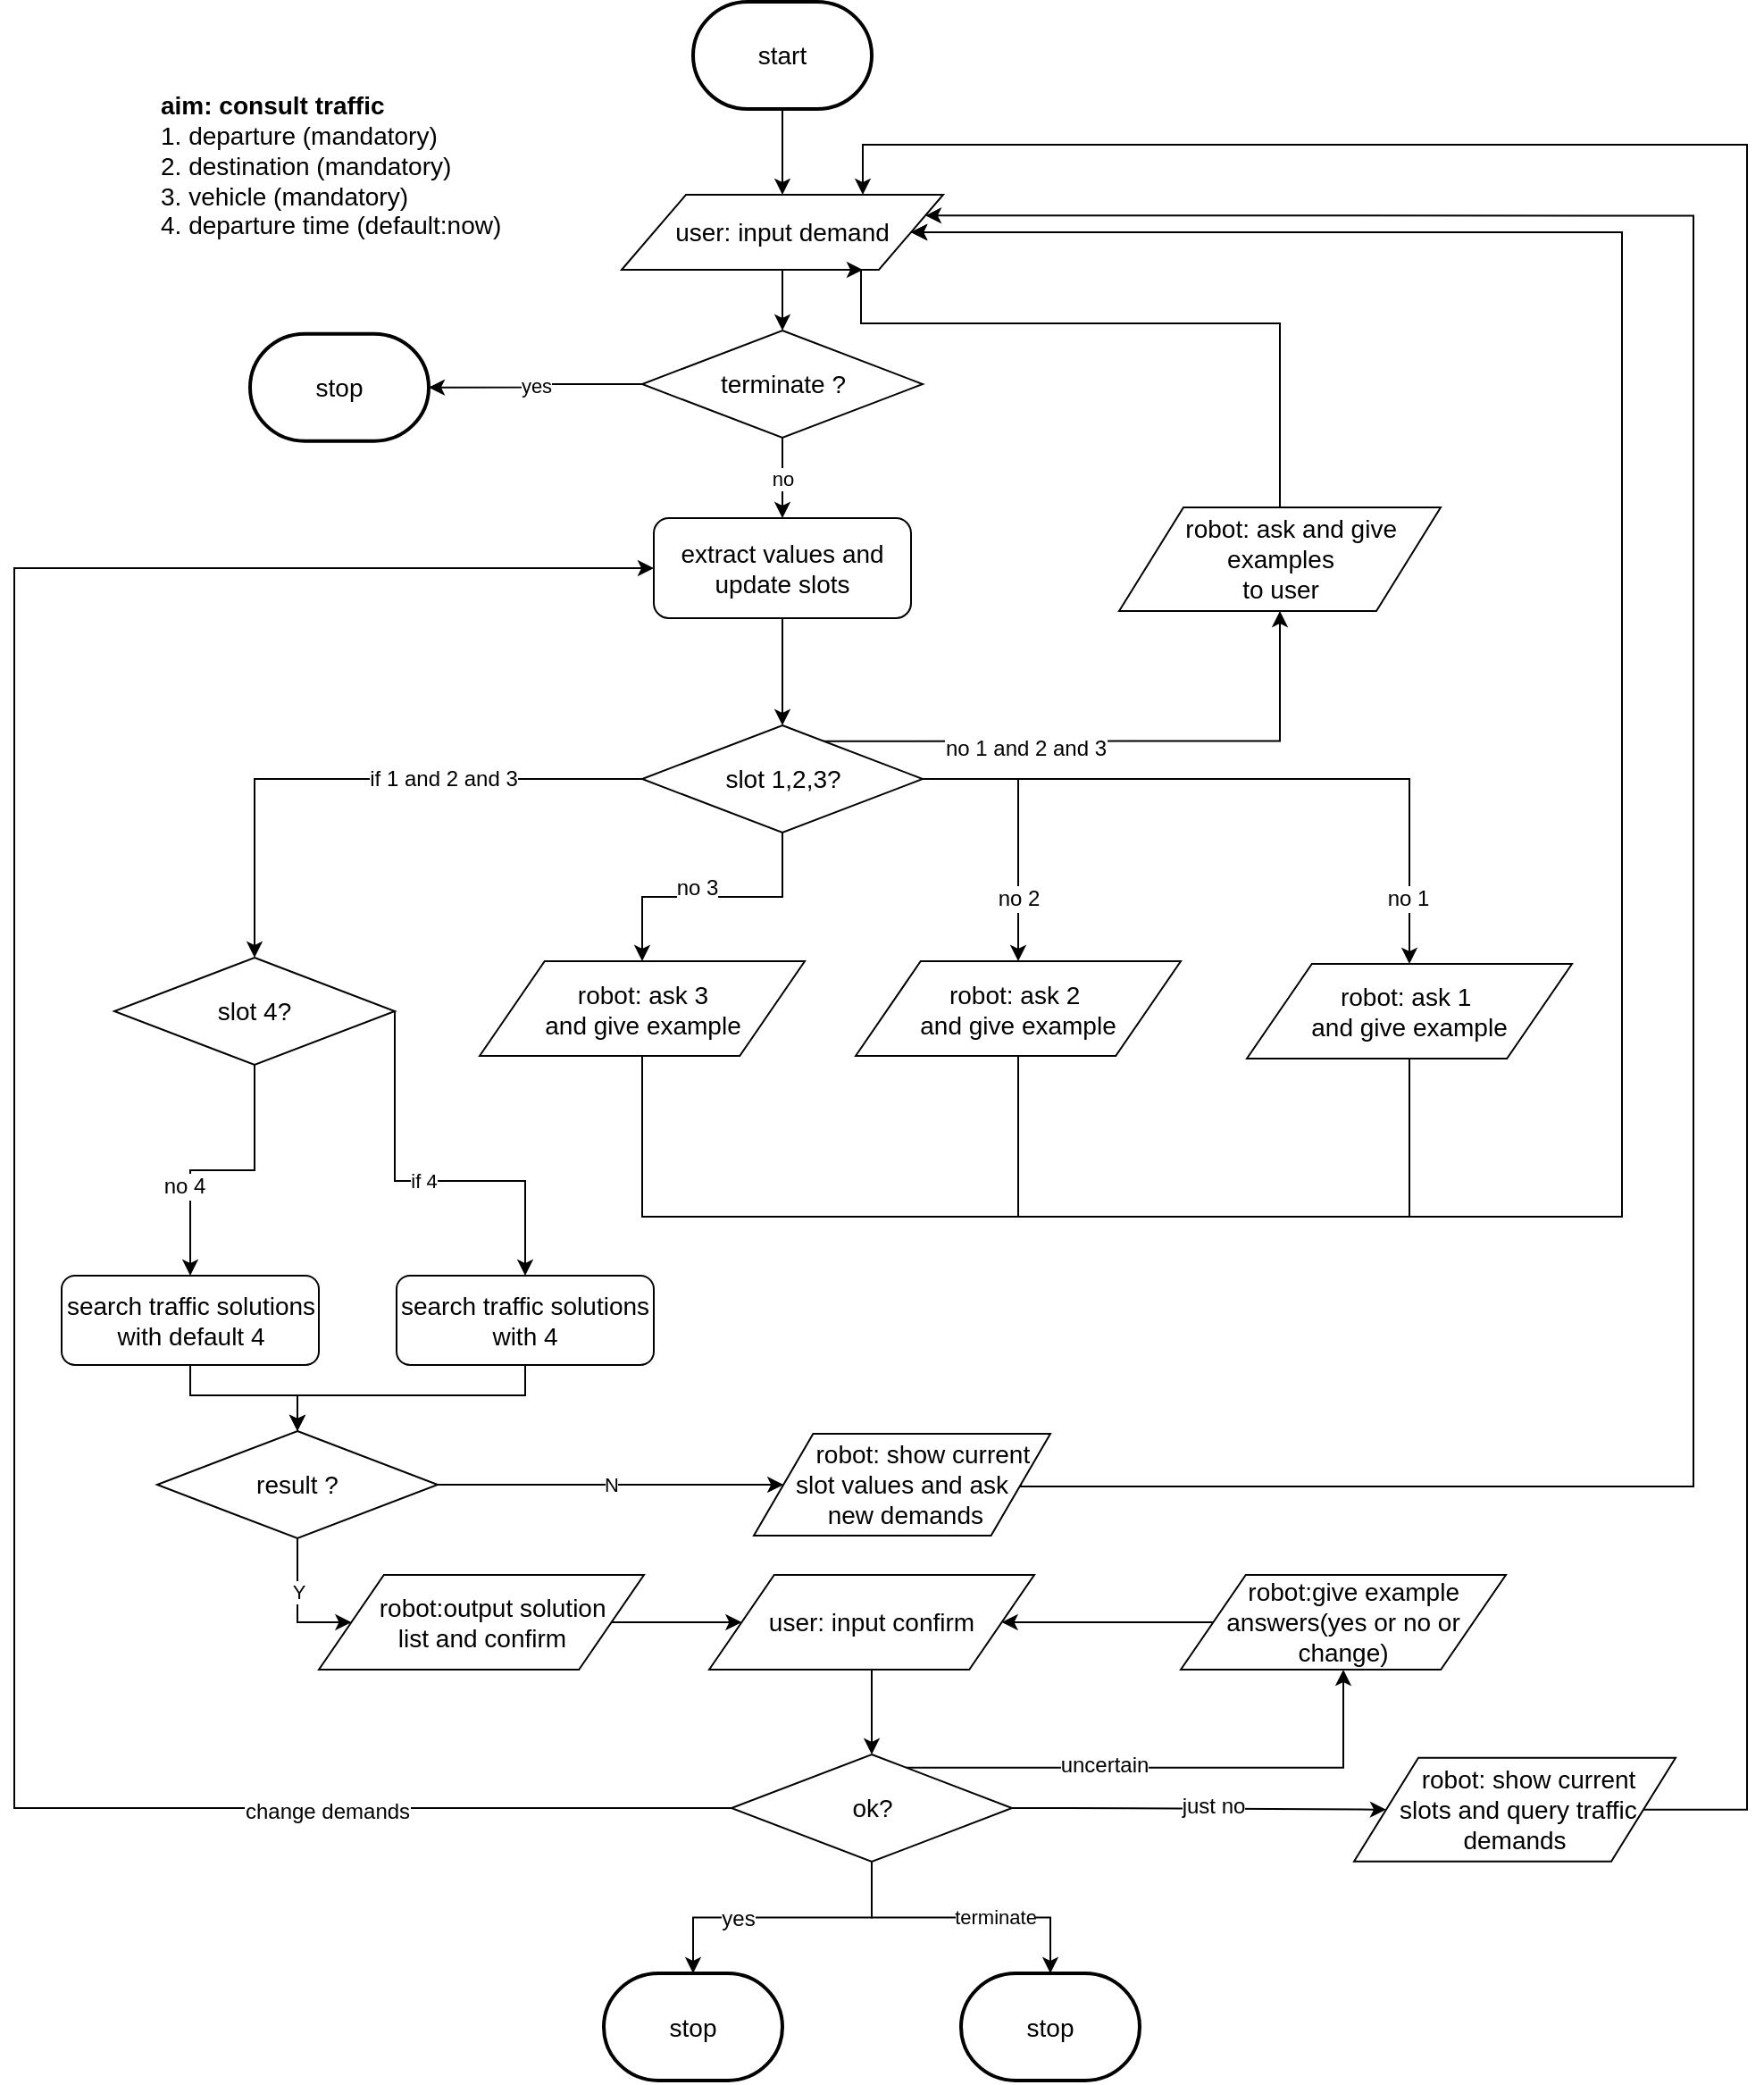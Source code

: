 <mxfile version="12.2.6" type="github" pages="1">
  <diagram id="mRLPYXcY2qG83QS4q_Lh" name="Page-1">
    <mxGraphModel dx="530" dy="1111" grid="1" gridSize="10" guides="1" tooltips="1" connect="1" arrows="1" fold="1" page="1" pageScale="1" pageWidth="1169" pageHeight="827" math="0" shadow="0">
      <root>
        <mxCell id="0"/>
        <mxCell id="1" parent="0"/>
        <mxCell id="ZfgZCXiSNuTh51ps36tP-8" value="&lt;font style=&quot;font-size: 14px&quot;&gt;&lt;b&gt;aim: consult traffic&lt;/b&gt;&lt;br&gt;1. departure (mandatory)&lt;br&gt;2. destination (mandatory)&lt;br&gt;3. vehicle (mandatory)&lt;br&gt;4. departure time (default:now)&lt;br&gt;&lt;br&gt;&lt;/font&gt;" style="text;html=1;strokeColor=none;fillColor=none;align=left;verticalAlign=middle;whiteSpace=wrap;rounded=0;" parent="1" vertex="1">
          <mxGeometry x="260" y="-46" width="204" height="91" as="geometry"/>
        </mxCell>
        <mxCell id="ZfgZCXiSNuTh51ps36tP-15" style="edgeStyle=orthogonalEdgeStyle;rounded=0;orthogonalLoop=1;jettySize=auto;html=1;exitX=1;exitY=0.5;exitDx=0;exitDy=0;entryX=0.5;entryY=0;entryDx=0;entryDy=0;" parent="1" source="ZfgZCXiSNuTh51ps36tP-9" target="QggBV8KZawPynLN42XGY-13" edge="1">
          <mxGeometry relative="1" as="geometry">
            <mxPoint x="962.333" y="440.333" as="targetPoint"/>
          </mxGeometry>
        </mxCell>
        <mxCell id="ZfgZCXiSNuTh51ps36tP-16" value="no 1" style="text;html=1;resizable=0;points=[];align=center;verticalAlign=middle;labelBackgroundColor=#ffffff;" parent="ZfgZCXiSNuTh51ps36tP-15" vertex="1" connectable="0">
          <mxGeometry x="-0.443" y="4" relative="1" as="geometry">
            <mxPoint x="167" y="70.5" as="offset"/>
          </mxGeometry>
        </mxCell>
        <mxCell id="ZfgZCXiSNuTh51ps36tP-17" style="edgeStyle=orthogonalEdgeStyle;rounded=0;orthogonalLoop=1;jettySize=auto;html=1;exitX=0.5;exitY=1;exitDx=0;exitDy=0;entryX=0.5;entryY=0;entryDx=0;entryDy=0;" parent="1" source="ZfgZCXiSNuTh51ps36tP-9" target="QggBV8KZawPynLN42XGY-10" edge="1">
          <mxGeometry relative="1" as="geometry">
            <mxPoint x="532" y="440" as="targetPoint"/>
          </mxGeometry>
        </mxCell>
        <mxCell id="ZfgZCXiSNuTh51ps36tP-18" value="no 3" style="text;html=1;resizable=0;points=[];align=center;verticalAlign=middle;labelBackgroundColor=#ffffff;" parent="ZfgZCXiSNuTh51ps36tP-17" vertex="1" connectable="0">
          <mxGeometry x="0.118" y="-5" relative="1" as="geometry">
            <mxPoint as="offset"/>
          </mxGeometry>
        </mxCell>
        <mxCell id="ZfgZCXiSNuTh51ps36tP-19" style="edgeStyle=orthogonalEdgeStyle;rounded=0;orthogonalLoop=1;jettySize=auto;html=1;exitX=1;exitY=0.5;exitDx=0;exitDy=0;entryX=0.5;entryY=0;entryDx=0;entryDy=0;" parent="1" source="ZfgZCXiSNuTh51ps36tP-9" target="QggBV8KZawPynLN42XGY-11" edge="1">
          <mxGeometry relative="1" as="geometry">
            <mxPoint x="742" y="440" as="targetPoint"/>
          </mxGeometry>
        </mxCell>
        <mxCell id="ZfgZCXiSNuTh51ps36tP-20" value="no 2" style="text;html=1;resizable=0;points=[];align=center;verticalAlign=middle;labelBackgroundColor=#ffffff;" parent="ZfgZCXiSNuTh51ps36tP-19" vertex="1" connectable="0">
          <mxGeometry x="0.541" relative="1" as="geometry">
            <mxPoint as="offset"/>
          </mxGeometry>
        </mxCell>
        <mxCell id="ZfgZCXiSNuTh51ps36tP-27" style="edgeStyle=orthogonalEdgeStyle;rounded=0;orthogonalLoop=1;jettySize=auto;html=1;exitX=0;exitY=0.5;exitDx=0;exitDy=0;" parent="1" source="ZfgZCXiSNuTh51ps36tP-9" target="ZfgZCXiSNuTh51ps36tP-26" edge="1">
          <mxGeometry relative="1" as="geometry"/>
        </mxCell>
        <mxCell id="ZfgZCXiSNuTh51ps36tP-28" value="if 1 and 2 and 3" style="text;html=1;resizable=0;points=[];align=center;verticalAlign=middle;labelBackgroundColor=#ffffff;" parent="ZfgZCXiSNuTh51ps36tP-27" vertex="1" connectable="0">
          <mxGeometry x="0.231" y="-1" relative="1" as="geometry">
            <mxPoint x="83" y="0.5" as="offset"/>
          </mxGeometry>
        </mxCell>
        <mxCell id="8I36uN0yoBxdI9GfPvDn-3" style="edgeStyle=orthogonalEdgeStyle;rounded=0;orthogonalLoop=1;jettySize=auto;html=1;exitX=0.633;exitY=0.147;exitDx=0;exitDy=0;entryX=0.5;entryY=1;entryDx=0;entryDy=0;exitPerimeter=0;" parent="1" source="ZfgZCXiSNuTh51ps36tP-9" target="8I36uN0yoBxdI9GfPvDn-1" edge="1">
          <mxGeometry relative="1" as="geometry"/>
        </mxCell>
        <mxCell id="8I36uN0yoBxdI9GfPvDn-4" value="no 1 and 2 and 3" style="text;html=1;resizable=0;points=[];align=center;verticalAlign=middle;labelBackgroundColor=#ffffff;" parent="8I36uN0yoBxdI9GfPvDn-3" vertex="1" connectable="0">
          <mxGeometry x="-0.303" y="-4" relative="1" as="geometry">
            <mxPoint as="offset"/>
          </mxGeometry>
        </mxCell>
        <mxCell id="ZfgZCXiSNuTh51ps36tP-9" value="&lt;font style=&quot;font-size: 14px&quot;&gt;slot 1,2,3?&lt;br&gt;&lt;/font&gt;" style="rhombus;whiteSpace=wrap;html=1;" parent="1" vertex="1">
          <mxGeometry x="531.5" y="305" width="157" height="60" as="geometry"/>
        </mxCell>
        <mxCell id="Bp368eZwY5FMxALbpwGz-2" style="edgeStyle=orthogonalEdgeStyle;rounded=0;orthogonalLoop=1;jettySize=auto;html=1;exitX=0.5;exitY=1;exitDx=0;exitDy=0;entryX=0.5;entryY=0;entryDx=0;entryDy=0;" parent="1" source="ZfgZCXiSNuTh51ps36tP-25" target="Bp368eZwY5FMxALbpwGz-1" edge="1">
          <mxGeometry relative="1" as="geometry">
            <Array as="points">
              <mxPoint x="279" y="680"/>
              <mxPoint x="339" y="680"/>
            </Array>
          </mxGeometry>
        </mxCell>
        <mxCell id="ZfgZCXiSNuTh51ps36tP-25" value="&lt;font style=&quot;font-size: 14px&quot;&gt;search traffic solutions with default 4&lt;/font&gt;" style="rounded=1;whiteSpace=wrap;html=1;" parent="1" vertex="1">
          <mxGeometry x="206.5" y="613" width="144" height="50" as="geometry"/>
        </mxCell>
        <mxCell id="ZfgZCXiSNuTh51ps36tP-29" style="edgeStyle=orthogonalEdgeStyle;rounded=0;orthogonalLoop=1;jettySize=auto;html=1;exitX=0.5;exitY=1;exitDx=0;exitDy=0;" parent="1" source="ZfgZCXiSNuTh51ps36tP-26" target="ZfgZCXiSNuTh51ps36tP-25" edge="1">
          <mxGeometry relative="1" as="geometry"/>
        </mxCell>
        <mxCell id="ZfgZCXiSNuTh51ps36tP-30" value="no 4" style="text;html=1;resizable=0;points=[];align=center;verticalAlign=middle;labelBackgroundColor=#ffffff;" parent="ZfgZCXiSNuTh51ps36tP-29" vertex="1" connectable="0">
          <mxGeometry x="0.345" y="-4" relative="1" as="geometry">
            <mxPoint as="offset"/>
          </mxGeometry>
        </mxCell>
        <mxCell id="ZfgZCXiSNuTh51ps36tP-32" value="if 4" style="edgeStyle=orthogonalEdgeStyle;rounded=0;orthogonalLoop=1;jettySize=auto;html=1;exitX=1;exitY=0.5;exitDx=0;exitDy=0;entryX=0.5;entryY=0;entryDx=0;entryDy=0;" parent="1" source="ZfgZCXiSNuTh51ps36tP-26" target="ZfgZCXiSNuTh51ps36tP-31" edge="1">
          <mxGeometry relative="1" as="geometry">
            <Array as="points">
              <mxPoint x="393" y="560"/>
              <mxPoint x="466" y="560"/>
            </Array>
          </mxGeometry>
        </mxCell>
        <mxCell id="ZfgZCXiSNuTh51ps36tP-26" value="&lt;font style=&quot;font-size: 14px&quot;&gt;slot 4?&lt;br&gt;&lt;/font&gt;" style="rhombus;whiteSpace=wrap;html=1;" parent="1" vertex="1">
          <mxGeometry x="236" y="435" width="157" height="60" as="geometry"/>
        </mxCell>
        <mxCell id="Bp368eZwY5FMxALbpwGz-4" style="edgeStyle=orthogonalEdgeStyle;rounded=0;orthogonalLoop=1;jettySize=auto;html=1;exitX=0.5;exitY=1;exitDx=0;exitDy=0;entryX=0.5;entryY=0;entryDx=0;entryDy=0;" parent="1" source="ZfgZCXiSNuTh51ps36tP-31" target="Bp368eZwY5FMxALbpwGz-1" edge="1">
          <mxGeometry relative="1" as="geometry">
            <Array as="points">
              <mxPoint x="466" y="680"/>
              <mxPoint x="339" y="680"/>
            </Array>
          </mxGeometry>
        </mxCell>
        <mxCell id="ZfgZCXiSNuTh51ps36tP-31" value="&lt;font style=&quot;font-size: 14px&quot;&gt;search traffic solutions with 4&lt;/font&gt;" style="rounded=1;whiteSpace=wrap;html=1;" parent="1" vertex="1">
          <mxGeometry x="394" y="613" width="144" height="50" as="geometry"/>
        </mxCell>
        <mxCell id="ZfgZCXiSNuTh51ps36tP-45" style="edgeStyle=orthogonalEdgeStyle;rounded=0;orthogonalLoop=1;jettySize=auto;html=1;exitX=1;exitY=0.5;exitDx=0;exitDy=0;entryX=0;entryY=0.5;entryDx=0;entryDy=0;" parent="1" source="QggBV8KZawPynLN42XGY-16" target="QggBV8KZawPynLN42XGY-17" edge="1">
          <mxGeometry relative="1" as="geometry">
            <mxPoint x="514" y="802" as="sourcePoint"/>
            <mxPoint x="587" y="802" as="targetPoint"/>
          </mxGeometry>
        </mxCell>
        <mxCell id="ZfgZCXiSNuTh51ps36tP-46" value="" style="edgeStyle=orthogonalEdgeStyle;rounded=0;orthogonalLoop=1;jettySize=auto;html=1;exitX=0.5;exitY=1;exitDx=0;exitDy=0;" parent="1" source="QggBV8KZawPynLN42XGY-17" target="ZfgZCXiSNuTh51ps36tP-39" edge="1">
          <mxGeometry relative="1" as="geometry">
            <mxPoint x="659" y="826.5" as="sourcePoint"/>
          </mxGeometry>
        </mxCell>
        <mxCell id="ZfgZCXiSNuTh51ps36tP-47" style="edgeStyle=orthogonalEdgeStyle;rounded=0;orthogonalLoop=1;jettySize=auto;html=1;exitX=0;exitY=0.5;exitDx=0;exitDy=0;entryX=0;entryY=0.5;entryDx=0;entryDy=0;" parent="1" source="ZfgZCXiSNuTh51ps36tP-39" target="SC0irEmLNPOG6XTOwJBE-1" edge="1">
          <mxGeometry relative="1" as="geometry">
            <Array as="points">
              <mxPoint x="180" y="911"/>
              <mxPoint x="180" y="217"/>
            </Array>
          </mxGeometry>
        </mxCell>
        <mxCell id="ZfgZCXiSNuTh51ps36tP-48" value="change demands" style="text;html=1;resizable=0;points=[];align=center;verticalAlign=middle;labelBackgroundColor=#ffffff;" parent="ZfgZCXiSNuTh51ps36tP-47" vertex="1" connectable="0">
          <mxGeometry x="-0.688" y="2" relative="1" as="geometry">
            <mxPoint as="offset"/>
          </mxGeometry>
        </mxCell>
        <mxCell id="NU3nB0P4sIsA8TsXFs1R-1" style="edgeStyle=orthogonalEdgeStyle;rounded=0;orthogonalLoop=1;jettySize=auto;html=1;exitX=1;exitY=0.5;exitDx=0;exitDy=0;entryX=0;entryY=0.5;entryDx=0;entryDy=0;" parent="1" source="ZfgZCXiSNuTh51ps36tP-39" target="QggBV8KZawPynLN42XGY-4" edge="1">
          <mxGeometry relative="1" as="geometry">
            <Array as="points">
              <mxPoint x="770" y="911"/>
              <mxPoint x="770" y="911"/>
            </Array>
            <mxPoint x="750" y="90" as="targetPoint"/>
          </mxGeometry>
        </mxCell>
        <mxCell id="NU3nB0P4sIsA8TsXFs1R-2" value="just no" style="text;html=1;resizable=0;points=[];align=center;verticalAlign=middle;labelBackgroundColor=#ffffff;" parent="NU3nB0P4sIsA8TsXFs1R-1" vertex="1" connectable="0">
          <mxGeometry x="-0.943" relative="1" as="geometry">
            <mxPoint x="106" y="-1.5" as="offset"/>
          </mxGeometry>
        </mxCell>
        <mxCell id="f-6FJ4sSomG_5JssJ1dM-2" style="edgeStyle=orthogonalEdgeStyle;rounded=0;orthogonalLoop=1;jettySize=auto;html=1;exitX=0.62;exitY=0.123;exitDx=0;exitDy=0;entryX=0.5;entryY=1;entryDx=0;entryDy=0;exitPerimeter=0;" parent="1" source="ZfgZCXiSNuTh51ps36tP-39" target="f-6FJ4sSomG_5JssJ1dM-1" edge="1">
          <mxGeometry relative="1" as="geometry"/>
        </mxCell>
        <mxCell id="f-6FJ4sSomG_5JssJ1dM-3" value="uncertain" style="text;html=1;resizable=0;points=[];align=center;verticalAlign=middle;labelBackgroundColor=#ffffff;" parent="f-6FJ4sSomG_5JssJ1dM-2" vertex="1" connectable="0">
          <mxGeometry x="-0.383" y="-1" relative="1" as="geometry">
            <mxPoint x="18.5" y="-3" as="offset"/>
          </mxGeometry>
        </mxCell>
        <mxCell id="8VmAoK-VRIJGXfAfbS5j-1" style="edgeStyle=orthogonalEdgeStyle;rounded=0;orthogonalLoop=1;jettySize=auto;html=1;exitX=0.5;exitY=1;exitDx=0;exitDy=0;" parent="1" source="ZfgZCXiSNuTh51ps36tP-39" target="QggBV8KZawPynLN42XGY-2" edge="1">
          <mxGeometry relative="1" as="geometry"/>
        </mxCell>
        <mxCell id="8VmAoK-VRIJGXfAfbS5j-2" value="yes" style="text;html=1;resizable=0;points=[];align=center;verticalAlign=middle;labelBackgroundColor=#ffffff;" parent="8VmAoK-VRIJGXfAfbS5j-1" vertex="1" connectable="0">
          <mxGeometry x="-0.002" y="-7" relative="1" as="geometry">
            <mxPoint x="-26" y="7.5" as="offset"/>
          </mxGeometry>
        </mxCell>
        <mxCell id="GaQQSZ_3tVOn8GKGzT3s-2" value="terminate" style="edgeStyle=orthogonalEdgeStyle;rounded=0;orthogonalLoop=1;jettySize=auto;html=1;exitX=0.5;exitY=1;exitDx=0;exitDy=0;entryX=0.5;entryY=0;entryDx=0;entryDy=0;entryPerimeter=0;" parent="1" source="ZfgZCXiSNuTh51ps36tP-39" target="GaQQSZ_3tVOn8GKGzT3s-1" edge="1">
          <mxGeometry x="0.239" relative="1" as="geometry">
            <mxPoint as="offset"/>
          </mxGeometry>
        </mxCell>
        <mxCell id="ZfgZCXiSNuTh51ps36tP-39" value="&lt;font style=&quot;font-size: 14px&quot;&gt;ok?&lt;br&gt;&lt;/font&gt;" style="rhombus;whiteSpace=wrap;html=1;" parent="1" vertex="1">
          <mxGeometry x="581.5" y="881" width="157" height="60" as="geometry"/>
        </mxCell>
        <mxCell id="SC0irEmLNPOG6XTOwJBE-5" style="edgeStyle=orthogonalEdgeStyle;rounded=0;orthogonalLoop=1;jettySize=auto;html=1;exitX=0.5;exitY=1;exitDx=0;exitDy=0;exitPerimeter=0;" parent="1" source="QggBV8KZawPynLN42XGY-1" target="QggBV8KZawPynLN42XGY-7" edge="1">
          <mxGeometry relative="1" as="geometry"/>
        </mxCell>
        <mxCell id="QggBV8KZawPynLN42XGY-1" value="&lt;span style=&quot;font-size: 14px&quot;&gt;start&lt;/span&gt;" style="strokeWidth=2;html=1;shape=mxgraph.flowchart.terminator;whiteSpace=wrap;" parent="1" vertex="1">
          <mxGeometry x="560" y="-99.981" width="100" height="60" as="geometry"/>
        </mxCell>
        <mxCell id="QggBV8KZawPynLN42XGY-2" value="&lt;font style=&quot;font-size: 14px&quot;&gt;stop&lt;/font&gt;" style="strokeWidth=2;html=1;shape=mxgraph.flowchart.terminator;whiteSpace=wrap;" parent="1" vertex="1">
          <mxGeometry x="510" y="1003.5" width="100" height="60" as="geometry"/>
        </mxCell>
        <mxCell id="SC0irEmLNPOG6XTOwJBE-4" style="edgeStyle=orthogonalEdgeStyle;rounded=0;orthogonalLoop=1;jettySize=auto;html=1;exitX=1;exitY=0.5;exitDx=0;exitDy=0;entryX=0.75;entryY=0;entryDx=0;entryDy=0;" parent="1" source="QggBV8KZawPynLN42XGY-4" target="QggBV8KZawPynLN42XGY-7" edge="1">
          <mxGeometry relative="1" as="geometry">
            <Array as="points">
              <mxPoint x="1092" y="911"/>
              <mxPoint x="1150" y="911"/>
              <mxPoint x="1150" y="-20"/>
              <mxPoint x="655" y="-20"/>
            </Array>
          </mxGeometry>
        </mxCell>
        <mxCell id="QggBV8KZawPynLN42XGY-4" value="&lt;span style=&quot;font-size: 14px&quot;&gt;&amp;nbsp; &amp;nbsp; robot: show current&lt;br&gt;&amp;nbsp;&lt;/span&gt;&lt;span style=&quot;font-size: 14px&quot;&gt;slots and&amp;nbsp;&lt;/span&gt;&lt;span style=&quot;font-size: 14px ; white-space: normal&quot;&gt;query traffic &lt;br&gt;demands&lt;/span&gt;" style="shape=parallelogram;perimeter=parallelogramPerimeter;whiteSpace=wrap;html=1;" parent="1" vertex="1">
          <mxGeometry x="930" y="882.857" width="180" height="58" as="geometry"/>
        </mxCell>
        <mxCell id="GaQQSZ_3tVOn8GKGzT3s-4" style="edgeStyle=orthogonalEdgeStyle;rounded=0;orthogonalLoop=1;jettySize=auto;html=1;exitX=0.5;exitY=1;exitDx=0;exitDy=0;entryX=0.5;entryY=0;entryDx=0;entryDy=0;" parent="1" source="QggBV8KZawPynLN42XGY-7" target="GaQQSZ_3tVOn8GKGzT3s-3" edge="1">
          <mxGeometry relative="1" as="geometry"/>
        </mxCell>
        <mxCell id="QggBV8KZawPynLN42XGY-7" value="&lt;span style=&quot;font-size: 14px ; white-space: normal&quot;&gt;user: input demand&lt;/span&gt;" style="shape=parallelogram;perimeter=parallelogramPerimeter;whiteSpace=wrap;html=1;" parent="1" vertex="1">
          <mxGeometry x="520" y="8" width="180" height="42" as="geometry"/>
        </mxCell>
        <mxCell id="QggBV8KZawPynLN42XGY-14" style="edgeStyle=orthogonalEdgeStyle;rounded=0;orthogonalLoop=1;jettySize=auto;html=1;exitX=0.5;exitY=1;exitDx=0;exitDy=0;entryX=1;entryY=0.5;entryDx=0;entryDy=0;" parent="1" source="QggBV8KZawPynLN42XGY-10" target="QggBV8KZawPynLN42XGY-7" edge="1">
          <mxGeometry relative="1" as="geometry">
            <Array as="points">
              <mxPoint x="532" y="580"/>
              <mxPoint x="1080" y="580"/>
              <mxPoint x="1080" y="29"/>
            </Array>
          </mxGeometry>
        </mxCell>
        <mxCell id="QggBV8KZawPynLN42XGY-10" value="&lt;font style=&quot;font-size: 14px&quot;&gt;robot: ask 3&lt;br&gt;and give example&lt;br&gt;&lt;/font&gt;" style="shape=parallelogram;perimeter=parallelogramPerimeter;whiteSpace=wrap;html=1;" parent="1" vertex="1">
          <mxGeometry x="440.5" y="437" width="182" height="53" as="geometry"/>
        </mxCell>
        <mxCell id="QggBV8KZawPynLN42XGY-12" style="edgeStyle=orthogonalEdgeStyle;rounded=0;orthogonalLoop=1;jettySize=auto;html=1;exitX=0.5;exitY=1;exitDx=0;exitDy=0;entryX=1;entryY=0.5;entryDx=0;entryDy=0;" parent="1" source="QggBV8KZawPynLN42XGY-11" target="QggBV8KZawPynLN42XGY-7" edge="1">
          <mxGeometry relative="1" as="geometry">
            <Array as="points">
              <mxPoint x="742" y="580"/>
              <mxPoint x="1080" y="580"/>
              <mxPoint x="1080" y="29"/>
            </Array>
          </mxGeometry>
        </mxCell>
        <mxCell id="QggBV8KZawPynLN42XGY-11" value="&lt;span style=&quot;font-size: 14px&quot;&gt;robot: ask 2&amp;nbsp;&lt;br&gt;&lt;/span&gt;&lt;span style=&quot;font-size: 14px&quot;&gt;and give example&lt;/span&gt;" style="shape=parallelogram;perimeter=parallelogramPerimeter;whiteSpace=wrap;html=1;" parent="1" vertex="1">
          <mxGeometry x="651" y="437" width="182" height="53" as="geometry"/>
        </mxCell>
        <mxCell id="QggBV8KZawPynLN42XGY-15" style="edgeStyle=orthogonalEdgeStyle;rounded=0;orthogonalLoop=1;jettySize=auto;html=1;exitX=0.5;exitY=1;exitDx=0;exitDy=0;entryX=1;entryY=0.5;entryDx=0;entryDy=0;" parent="1" source="QggBV8KZawPynLN42XGY-13" target="QggBV8KZawPynLN42XGY-7" edge="1">
          <mxGeometry relative="1" as="geometry">
            <Array as="points">
              <mxPoint x="961" y="580"/>
              <mxPoint x="1080" y="580"/>
              <mxPoint x="1080" y="29"/>
            </Array>
          </mxGeometry>
        </mxCell>
        <mxCell id="QggBV8KZawPynLN42XGY-13" value="&lt;span style=&quot;font-size: 14px&quot;&gt;robot: ask 1&amp;nbsp;&lt;br&gt;&lt;/span&gt;&lt;span style=&quot;font-size: 14px&quot;&gt;and give example&lt;/span&gt;" style="shape=parallelogram;perimeter=parallelogramPerimeter;whiteSpace=wrap;html=1;" parent="1" vertex="1">
          <mxGeometry x="870" y="438.5" width="182" height="53" as="geometry"/>
        </mxCell>
        <mxCell id="QggBV8KZawPynLN42XGY-16" value="&lt;span style=&quot;font-size: 14px&quot;&gt;&amp;nbsp; &amp;nbsp;robot:output solution &lt;br&gt;list and confirm&lt;/span&gt;" style="shape=parallelogram;perimeter=parallelogramPerimeter;whiteSpace=wrap;html=1;" parent="1" vertex="1">
          <mxGeometry x="350.5" y="780.5" width="182" height="53" as="geometry"/>
        </mxCell>
        <mxCell id="QggBV8KZawPynLN42XGY-17" value="&lt;span style=&quot;font-size: 14px&quot;&gt;user: input confirm&lt;/span&gt;" style="shape=parallelogram;perimeter=parallelogramPerimeter;whiteSpace=wrap;html=1;" parent="1" vertex="1">
          <mxGeometry x="569" y="780.5" width="182" height="53" as="geometry"/>
        </mxCell>
        <mxCell id="SC0irEmLNPOG6XTOwJBE-3" style="edgeStyle=orthogonalEdgeStyle;rounded=0;orthogonalLoop=1;jettySize=auto;html=1;exitX=0.5;exitY=1;exitDx=0;exitDy=0;entryX=0.5;entryY=0;entryDx=0;entryDy=0;" parent="1" source="SC0irEmLNPOG6XTOwJBE-1" target="ZfgZCXiSNuTh51ps36tP-9" edge="1">
          <mxGeometry relative="1" as="geometry"/>
        </mxCell>
        <mxCell id="SC0irEmLNPOG6XTOwJBE-1" value="&lt;font style=&quot;font-size: 14px&quot;&gt;extract values and update slots&lt;/font&gt;" style="rounded=1;whiteSpace=wrap;html=1;" parent="1" vertex="1">
          <mxGeometry x="538" y="189" width="144" height="56" as="geometry"/>
        </mxCell>
        <mxCell id="8I36uN0yoBxdI9GfPvDn-5" style="edgeStyle=orthogonalEdgeStyle;rounded=0;orthogonalLoop=1;jettySize=auto;html=1;exitX=0.5;exitY=0;exitDx=0;exitDy=0;entryX=0.75;entryY=1;entryDx=0;entryDy=0;" parent="1" source="8I36uN0yoBxdI9GfPvDn-1" target="QggBV8KZawPynLN42XGY-7" edge="1">
          <mxGeometry relative="1" as="geometry">
            <Array as="points">
              <mxPoint x="889" y="80"/>
              <mxPoint x="654" y="80"/>
            </Array>
          </mxGeometry>
        </mxCell>
        <mxCell id="8I36uN0yoBxdI9GfPvDn-1" value="&lt;span style=&quot;font-size: 14px ; white-space: normal&quot;&gt;&amp;nbsp; &amp;nbsp;robot: ask and give examples &lt;br&gt;to user&lt;/span&gt;" style="shape=parallelogram;perimeter=parallelogramPerimeter;whiteSpace=wrap;html=1;" parent="1" vertex="1">
          <mxGeometry x="798.5" y="183" width="180" height="58" as="geometry"/>
        </mxCell>
        <mxCell id="f-6FJ4sSomG_5JssJ1dM-4" style="edgeStyle=orthogonalEdgeStyle;rounded=0;orthogonalLoop=1;jettySize=auto;html=1;exitX=0;exitY=0.5;exitDx=0;exitDy=0;entryX=1;entryY=0.5;entryDx=0;entryDy=0;" parent="1" source="f-6FJ4sSomG_5JssJ1dM-1" target="QggBV8KZawPynLN42XGY-17" edge="1">
          <mxGeometry relative="1" as="geometry"/>
        </mxCell>
        <mxCell id="f-6FJ4sSomG_5JssJ1dM-1" value="&lt;span style=&quot;font-size: 14px&quot;&gt;&amp;nbsp; &amp;nbsp;robot:give example answers(yes or no or change)&lt;/span&gt;" style="shape=parallelogram;perimeter=parallelogramPerimeter;whiteSpace=wrap;html=1;" parent="1" vertex="1">
          <mxGeometry x="833" y="780.5" width="182" height="53" as="geometry"/>
        </mxCell>
        <mxCell id="GaQQSZ_3tVOn8GKGzT3s-1" value="&lt;font style=&quot;font-size: 14px&quot;&gt;stop&lt;/font&gt;" style="strokeWidth=2;html=1;shape=mxgraph.flowchart.terminator;whiteSpace=wrap;" parent="1" vertex="1">
          <mxGeometry x="710" y="1003.5" width="100" height="60" as="geometry"/>
        </mxCell>
        <mxCell id="GaQQSZ_3tVOn8GKGzT3s-5" value="no" style="edgeStyle=orthogonalEdgeStyle;rounded=0;orthogonalLoop=1;jettySize=auto;html=1;exitX=0.5;exitY=1;exitDx=0;exitDy=0;entryX=0.5;entryY=0;entryDx=0;entryDy=0;" parent="1" source="GaQQSZ_3tVOn8GKGzT3s-3" target="SC0irEmLNPOG6XTOwJBE-1" edge="1">
          <mxGeometry relative="1" as="geometry">
            <Array as="points">
              <mxPoint x="610" y="160"/>
              <mxPoint x="610" y="160"/>
            </Array>
          </mxGeometry>
        </mxCell>
        <mxCell id="GaQQSZ_3tVOn8GKGzT3s-7" value="yes" style="edgeStyle=orthogonalEdgeStyle;rounded=0;orthogonalLoop=1;jettySize=auto;html=1;exitX=0;exitY=0.5;exitDx=0;exitDy=0;entryX=1;entryY=0.5;entryDx=0;entryDy=0;entryPerimeter=0;" parent="1" source="GaQQSZ_3tVOn8GKGzT3s-3" target="GaQQSZ_3tVOn8GKGzT3s-6" edge="1">
          <mxGeometry relative="1" as="geometry"/>
        </mxCell>
        <mxCell id="GaQQSZ_3tVOn8GKGzT3s-3" value="&lt;font style=&quot;font-size: 14px&quot;&gt;terminate ?&lt;br&gt;&lt;/font&gt;" style="rhombus;whiteSpace=wrap;html=1;" parent="1" vertex="1">
          <mxGeometry x="531.5" y="84" width="157" height="60" as="geometry"/>
        </mxCell>
        <mxCell id="GaQQSZ_3tVOn8GKGzT3s-6" value="&lt;font style=&quot;font-size: 14px&quot;&gt;stop&lt;/font&gt;" style="strokeWidth=2;html=1;shape=mxgraph.flowchart.terminator;whiteSpace=wrap;" parent="1" vertex="1">
          <mxGeometry x="312" y="85.833" width="100" height="60" as="geometry"/>
        </mxCell>
        <mxCell id="Bp368eZwY5FMxALbpwGz-5" value="Y" style="edgeStyle=orthogonalEdgeStyle;rounded=0;orthogonalLoop=1;jettySize=auto;html=1;exitX=0.5;exitY=1;exitDx=0;exitDy=0;entryX=0;entryY=0.5;entryDx=0;entryDy=0;" parent="1" source="Bp368eZwY5FMxALbpwGz-1" target="QggBV8KZawPynLN42XGY-16" edge="1">
          <mxGeometry x="-0.224" relative="1" as="geometry">
            <Array as="points">
              <mxPoint x="338" y="807"/>
            </Array>
            <mxPoint as="offset"/>
          </mxGeometry>
        </mxCell>
        <mxCell id="Bp368eZwY5FMxALbpwGz-7" value="N" style="edgeStyle=orthogonalEdgeStyle;rounded=0;orthogonalLoop=1;jettySize=auto;html=1;exitX=1;exitY=0.5;exitDx=0;exitDy=0;entryX=0;entryY=0.5;entryDx=0;entryDy=0;" parent="1" source="Bp368eZwY5FMxALbpwGz-1" target="Bp368eZwY5FMxALbpwGz-6" edge="1">
          <mxGeometry relative="1" as="geometry"/>
        </mxCell>
        <mxCell id="Bp368eZwY5FMxALbpwGz-1" value="&lt;font&gt;&lt;font style=&quot;font-size: 14px&quot;&gt;result ?&lt;/font&gt;&lt;br&gt;&lt;/font&gt;" style="rhombus;whiteSpace=wrap;html=1;" parent="1" vertex="1">
          <mxGeometry x="260" y="700" width="157" height="60" as="geometry"/>
        </mxCell>
        <mxCell id="Bp368eZwY5FMxALbpwGz-8" style="edgeStyle=orthogonalEdgeStyle;rounded=0;orthogonalLoop=1;jettySize=auto;html=1;exitX=1;exitY=0.5;exitDx=0;exitDy=0;entryX=1;entryY=0.25;entryDx=0;entryDy=0;" parent="1" source="Bp368eZwY5FMxALbpwGz-6" target="QggBV8KZawPynLN42XGY-7" edge="1">
          <mxGeometry relative="1" as="geometry">
            <Array as="points">
              <mxPoint x="743" y="731"/>
              <mxPoint x="1120" y="731"/>
              <mxPoint x="1120" y="20"/>
            </Array>
          </mxGeometry>
        </mxCell>
        <mxCell id="Bp368eZwY5FMxALbpwGz-6" value="&lt;font style=&quot;font-size: 14px&quot;&gt;&amp;nbsp; &amp;nbsp; &amp;nbsp; robot: show current &lt;br&gt;slot values and ask&lt;br&gt;&amp;nbsp;new demands&lt;br&gt;&lt;/font&gt;" style="shape=parallelogram;perimeter=parallelogramPerimeter;whiteSpace=wrap;html=1;" parent="1" vertex="1">
          <mxGeometry x="594" y="701.5" width="166" height="57" as="geometry"/>
        </mxCell>
      </root>
    </mxGraphModel>
  </diagram>
</mxfile>

